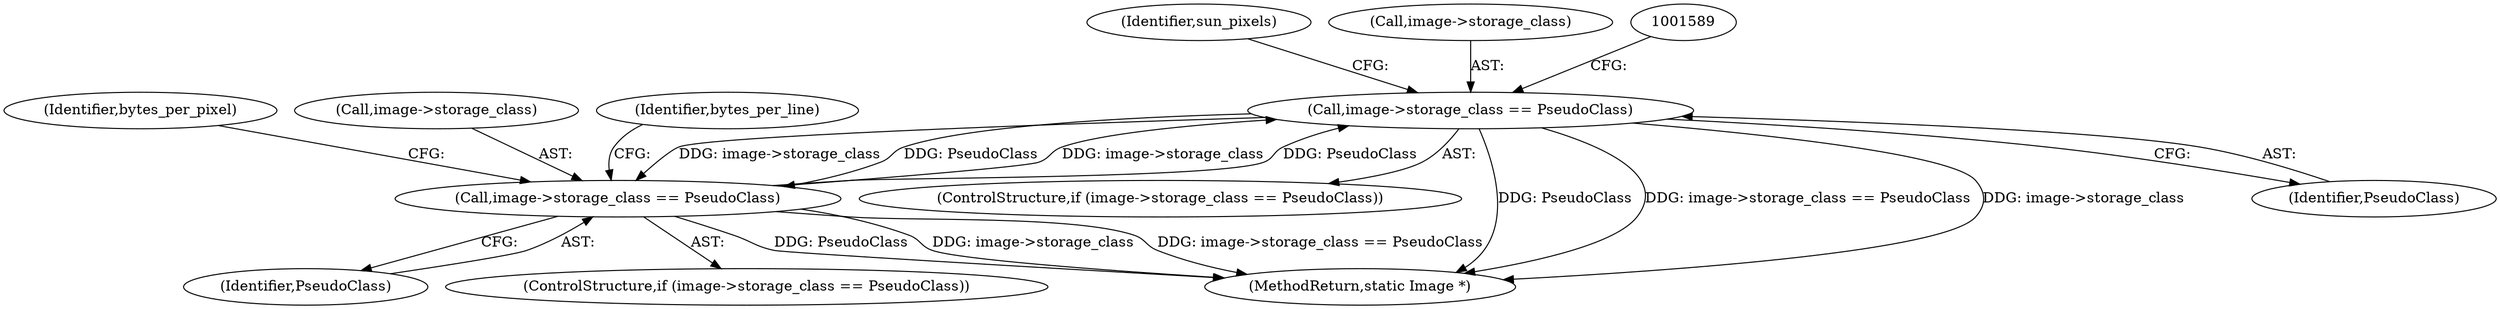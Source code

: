 digraph "0_ImageMagick_1aa0c6dab6dcef4d9bc3571866ae1c1ddbec7d8f@pointer" {
"1001583" [label="(Call,image->storage_class == PseudoClass)"];
"1001150" [label="(Call,image->storage_class == PseudoClass)"];
"1001583" [label="(Call,image->storage_class == PseudoClass)"];
"1001582" [label="(ControlStructure,if (image->storage_class == PseudoClass))"];
"1001150" [label="(Call,image->storage_class == PseudoClass)"];
"1001594" [label="(Identifier,sun_pixels)"];
"1001154" [label="(Identifier,PseudoClass)"];
"1001149" [label="(ControlStructure,if (image->storage_class == PseudoClass))"];
"1001311" [label="(Identifier,bytes_per_pixel)"];
"1001584" [label="(Call,image->storage_class)"];
"1001151" [label="(Call,image->storage_class)"];
"1001158" [label="(Identifier,bytes_per_line)"];
"1001697" [label="(MethodReturn,static Image *)"];
"1001587" [label="(Identifier,PseudoClass)"];
"1001583" [label="(Call,image->storage_class == PseudoClass)"];
"1001583" -> "1001582"  [label="AST: "];
"1001583" -> "1001587"  [label="CFG: "];
"1001584" -> "1001583"  [label="AST: "];
"1001587" -> "1001583"  [label="AST: "];
"1001589" -> "1001583"  [label="CFG: "];
"1001594" -> "1001583"  [label="CFG: "];
"1001583" -> "1001697"  [label="DDG: PseudoClass"];
"1001583" -> "1001697"  [label="DDG: image->storage_class == PseudoClass"];
"1001583" -> "1001697"  [label="DDG: image->storage_class"];
"1001583" -> "1001150"  [label="DDG: image->storage_class"];
"1001583" -> "1001150"  [label="DDG: PseudoClass"];
"1001150" -> "1001583"  [label="DDG: image->storage_class"];
"1001150" -> "1001583"  [label="DDG: PseudoClass"];
"1001150" -> "1001149"  [label="AST: "];
"1001150" -> "1001154"  [label="CFG: "];
"1001151" -> "1001150"  [label="AST: "];
"1001154" -> "1001150"  [label="AST: "];
"1001158" -> "1001150"  [label="CFG: "];
"1001311" -> "1001150"  [label="CFG: "];
"1001150" -> "1001697"  [label="DDG: PseudoClass"];
"1001150" -> "1001697"  [label="DDG: image->storage_class"];
"1001150" -> "1001697"  [label="DDG: image->storage_class == PseudoClass"];
}
